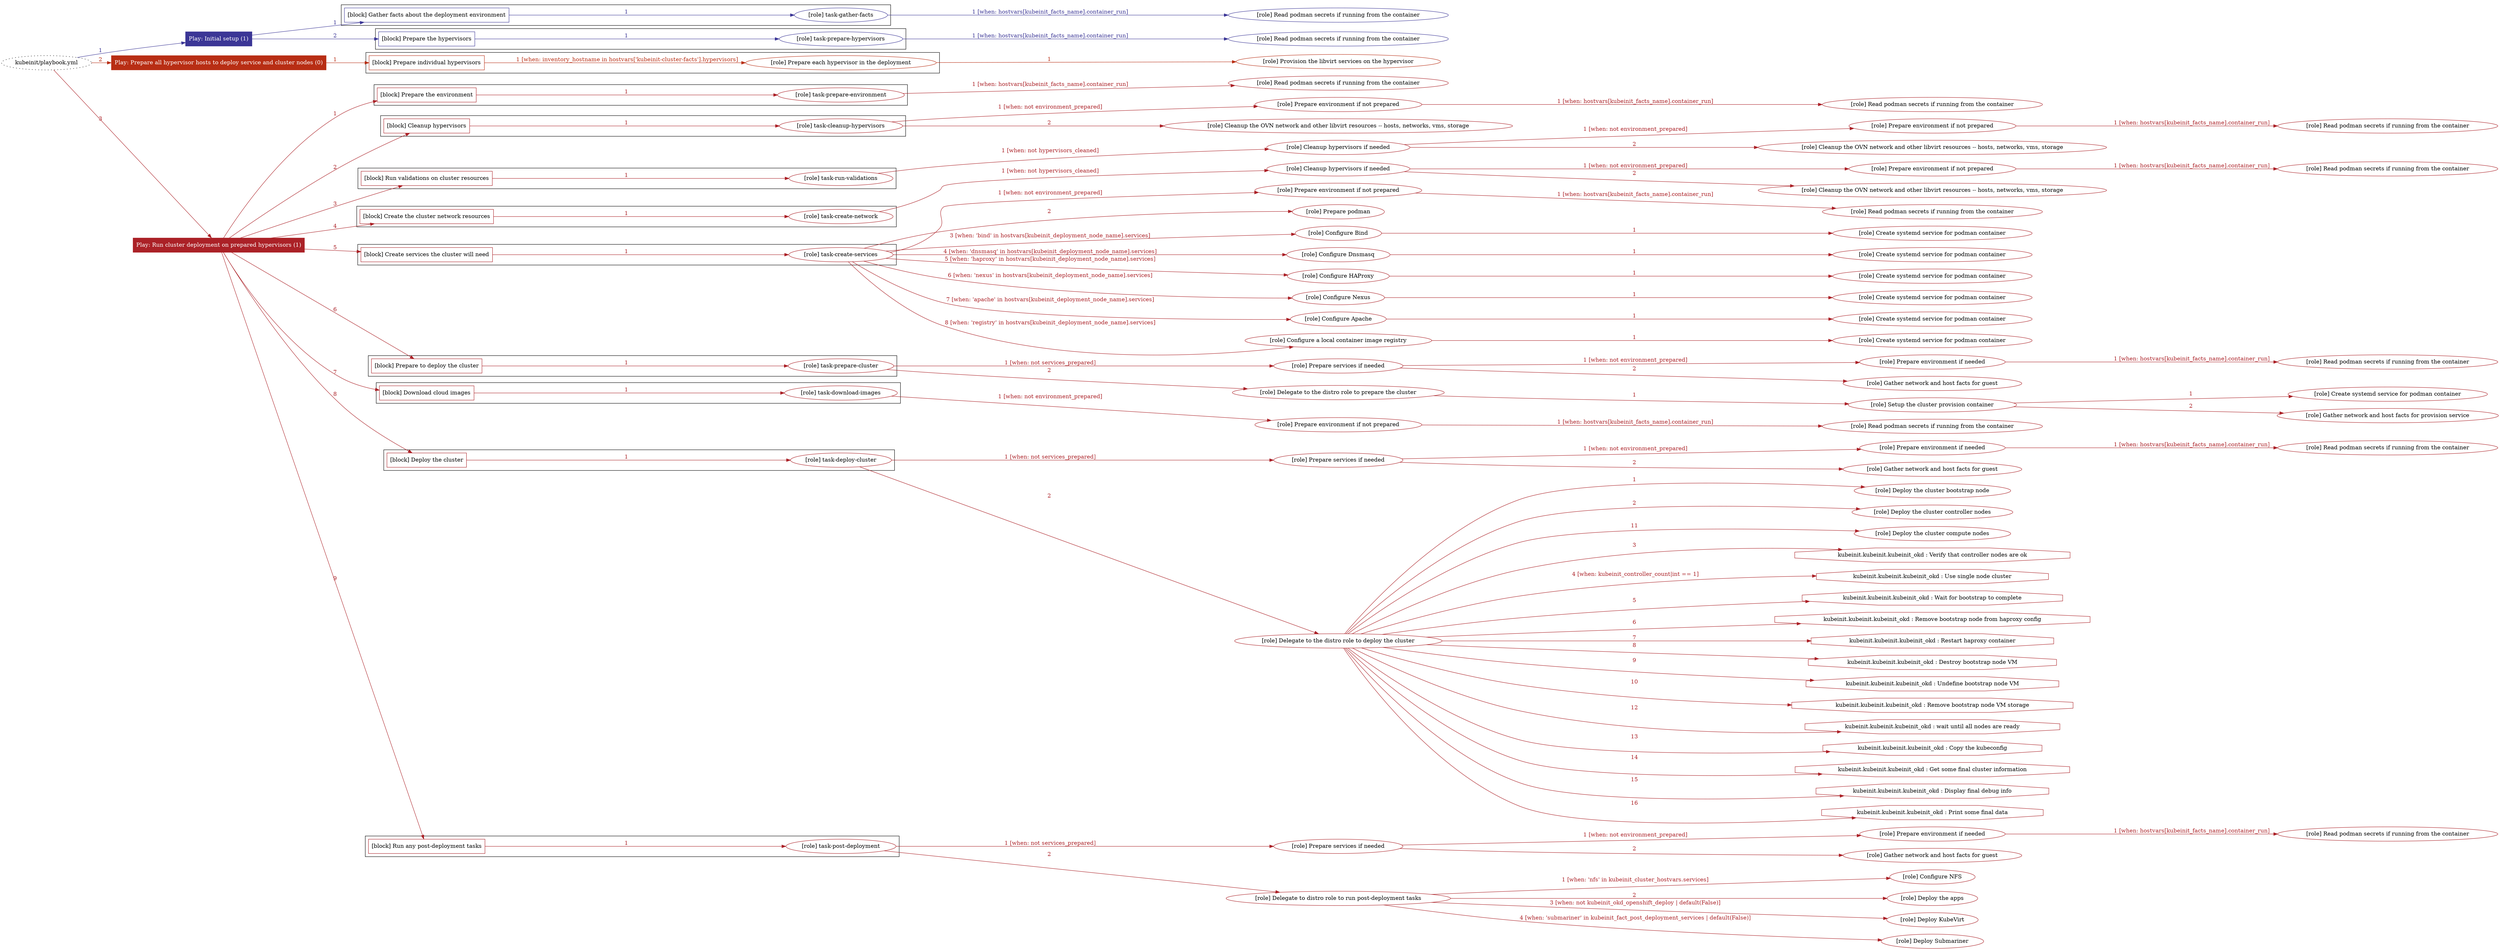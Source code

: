 digraph {
	graph [concentrate=true ordering=in rankdir=LR ratio=fill]
	edge [esep=5 sep=10]
	"kubeinit/playbook.yml" [id=root_node style=dotted]
	play_beb6df98 [label="Play: Initial setup (1)" color="#3b3696" fontcolor="#ffffff" id=play_beb6df98 shape=box style=filled tooltip=localhost]
	"kubeinit/playbook.yml" -> play_beb6df98 [label="1 " color="#3b3696" fontcolor="#3b3696" id=edge_f979b4ad labeltooltip="1 " tooltip="1 "]
	subgraph "Read podman secrets if running from the container" {
		role_65763124 [label="[role] Read podman secrets if running from the container" color="#3b3696" id=role_65763124 tooltip="Read podman secrets if running from the container"]
	}
	subgraph "task-gather-facts" {
		role_f396f6b7 [label="[role] task-gather-facts" color="#3b3696" id=role_f396f6b7 tooltip="task-gather-facts"]
		role_f396f6b7 -> role_65763124 [label="1 [when: hostvars[kubeinit_facts_name].container_run]" color="#3b3696" fontcolor="#3b3696" id=edge_bec0a5d9 labeltooltip="1 [when: hostvars[kubeinit_facts_name].container_run]" tooltip="1 [when: hostvars[kubeinit_facts_name].container_run]"]
	}
	subgraph "Read podman secrets if running from the container" {
		role_aa8299b4 [label="[role] Read podman secrets if running from the container" color="#3b3696" id=role_aa8299b4 tooltip="Read podman secrets if running from the container"]
	}
	subgraph "task-prepare-hypervisors" {
		role_48c12725 [label="[role] task-prepare-hypervisors" color="#3b3696" id=role_48c12725 tooltip="task-prepare-hypervisors"]
		role_48c12725 -> role_aa8299b4 [label="1 [when: hostvars[kubeinit_facts_name].container_run]" color="#3b3696" fontcolor="#3b3696" id=edge_88b26825 labeltooltip="1 [when: hostvars[kubeinit_facts_name].container_run]" tooltip="1 [when: hostvars[kubeinit_facts_name].container_run]"]
	}
	subgraph "Play: Initial setup (1)" {
		play_beb6df98 -> block_7c91dabb [label=1 color="#3b3696" fontcolor="#3b3696" id=edge_2ed8a9e9 labeltooltip=1 tooltip=1]
		subgraph cluster_block_7c91dabb {
			block_7c91dabb [label="[block] Gather facts about the deployment environment" color="#3b3696" id=block_7c91dabb labeltooltip="Gather facts about the deployment environment" shape=box tooltip="Gather facts about the deployment environment"]
			block_7c91dabb -> role_f396f6b7 [label="1 " color="#3b3696" fontcolor="#3b3696" id=edge_a33f95d1 labeltooltip="1 " tooltip="1 "]
		}
		play_beb6df98 -> block_846a11c9 [label=2 color="#3b3696" fontcolor="#3b3696" id=edge_5d63303c labeltooltip=2 tooltip=2]
		subgraph cluster_block_846a11c9 {
			block_846a11c9 [label="[block] Prepare the hypervisors" color="#3b3696" id=block_846a11c9 labeltooltip="Prepare the hypervisors" shape=box tooltip="Prepare the hypervisors"]
			block_846a11c9 -> role_48c12725 [label="1 " color="#3b3696" fontcolor="#3b3696" id=edge_1cf88042 labeltooltip="1 " tooltip="1 "]
		}
	}
	play_ebcc0b4e [label="Play: Prepare all hypervisor hosts to deploy service and cluster nodes (0)" color="#b82e14" fontcolor="#ffffff" id=play_ebcc0b4e shape=box style=filled tooltip="Play: Prepare all hypervisor hosts to deploy service and cluster nodes (0)"]
	"kubeinit/playbook.yml" -> play_ebcc0b4e [label="2 " color="#b82e14" fontcolor="#b82e14" id=edge_e8dfd211 labeltooltip="2 " tooltip="2 "]
	subgraph "Provision the libvirt services on the hypervisor" {
		role_e7d695b0 [label="[role] Provision the libvirt services on the hypervisor" color="#b82e14" id=role_e7d695b0 tooltip="Provision the libvirt services on the hypervisor"]
	}
	subgraph "Prepare each hypervisor in the deployment" {
		role_43ad960c [label="[role] Prepare each hypervisor in the deployment" color="#b82e14" id=role_43ad960c tooltip="Prepare each hypervisor in the deployment"]
		role_43ad960c -> role_e7d695b0 [label="1 " color="#b82e14" fontcolor="#b82e14" id=edge_7b1c90e3 labeltooltip="1 " tooltip="1 "]
	}
	subgraph "Play: Prepare all hypervisor hosts to deploy service and cluster nodes (0)" {
		play_ebcc0b4e -> block_4d70b502 [label=1 color="#b82e14" fontcolor="#b82e14" id=edge_0e42a628 labeltooltip=1 tooltip=1]
		subgraph cluster_block_4d70b502 {
			block_4d70b502 [label="[block] Prepare individual hypervisors" color="#b82e14" id=block_4d70b502 labeltooltip="Prepare individual hypervisors" shape=box tooltip="Prepare individual hypervisors"]
			block_4d70b502 -> role_43ad960c [label="1 [when: inventory_hostname in hostvars['kubeinit-cluster-facts'].hypervisors]" color="#b82e14" fontcolor="#b82e14" id=edge_7f79c7d9 labeltooltip="1 [when: inventory_hostname in hostvars['kubeinit-cluster-facts'].hypervisors]" tooltip="1 [when: inventory_hostname in hostvars['kubeinit-cluster-facts'].hypervisors]"]
		}
	}
	play_782c26e1 [label="Play: Run cluster deployment on prepared hypervisors (1)" color="#ab2127" fontcolor="#ffffff" id=play_782c26e1 shape=box style=filled tooltip=localhost]
	"kubeinit/playbook.yml" -> play_782c26e1 [label="3 " color="#ab2127" fontcolor="#ab2127" id=edge_5b07c4fb labeltooltip="3 " tooltip="3 "]
	subgraph "Read podman secrets if running from the container" {
		role_407a1eaf [label="[role] Read podman secrets if running from the container" color="#ab2127" id=role_407a1eaf tooltip="Read podman secrets if running from the container"]
	}
	subgraph "task-prepare-environment" {
		role_8d1f3de6 [label="[role] task-prepare-environment" color="#ab2127" id=role_8d1f3de6 tooltip="task-prepare-environment"]
		role_8d1f3de6 -> role_407a1eaf [label="1 [when: hostvars[kubeinit_facts_name].container_run]" color="#ab2127" fontcolor="#ab2127" id=edge_eb2741b6 labeltooltip="1 [when: hostvars[kubeinit_facts_name].container_run]" tooltip="1 [when: hostvars[kubeinit_facts_name].container_run]"]
	}
	subgraph "Read podman secrets if running from the container" {
		role_b69f57fd [label="[role] Read podman secrets if running from the container" color="#ab2127" id=role_b69f57fd tooltip="Read podman secrets if running from the container"]
	}
	subgraph "Prepare environment if not prepared" {
		role_87ae4872 [label="[role] Prepare environment if not prepared" color="#ab2127" id=role_87ae4872 tooltip="Prepare environment if not prepared"]
		role_87ae4872 -> role_b69f57fd [label="1 [when: hostvars[kubeinit_facts_name].container_run]" color="#ab2127" fontcolor="#ab2127" id=edge_9e1d2fb7 labeltooltip="1 [when: hostvars[kubeinit_facts_name].container_run]" tooltip="1 [when: hostvars[kubeinit_facts_name].container_run]"]
	}
	subgraph "Cleanup the OVN network and other libvirt resources -- hosts, networks, vms, storage" {
		role_f11f4fae [label="[role] Cleanup the OVN network and other libvirt resources -- hosts, networks, vms, storage" color="#ab2127" id=role_f11f4fae tooltip="Cleanup the OVN network and other libvirt resources -- hosts, networks, vms, storage"]
	}
	subgraph "task-cleanup-hypervisors" {
		role_9dc3311d [label="[role] task-cleanup-hypervisors" color="#ab2127" id=role_9dc3311d tooltip="task-cleanup-hypervisors"]
		role_9dc3311d -> role_87ae4872 [label="1 [when: not environment_prepared]" color="#ab2127" fontcolor="#ab2127" id=edge_ffb6b32e labeltooltip="1 [when: not environment_prepared]" tooltip="1 [when: not environment_prepared]"]
		role_9dc3311d -> role_f11f4fae [label="2 " color="#ab2127" fontcolor="#ab2127" id=edge_d5c5566e labeltooltip="2 " tooltip="2 "]
	}
	subgraph "Read podman secrets if running from the container" {
		role_7d41fbfd [label="[role] Read podman secrets if running from the container" color="#ab2127" id=role_7d41fbfd tooltip="Read podman secrets if running from the container"]
	}
	subgraph "Prepare environment if not prepared" {
		role_cbc0ae32 [label="[role] Prepare environment if not prepared" color="#ab2127" id=role_cbc0ae32 tooltip="Prepare environment if not prepared"]
		role_cbc0ae32 -> role_7d41fbfd [label="1 [when: hostvars[kubeinit_facts_name].container_run]" color="#ab2127" fontcolor="#ab2127" id=edge_6546a194 labeltooltip="1 [when: hostvars[kubeinit_facts_name].container_run]" tooltip="1 [when: hostvars[kubeinit_facts_name].container_run]"]
	}
	subgraph "Cleanup the OVN network and other libvirt resources -- hosts, networks, vms, storage" {
		role_1f32fbee [label="[role] Cleanup the OVN network and other libvirt resources -- hosts, networks, vms, storage" color="#ab2127" id=role_1f32fbee tooltip="Cleanup the OVN network and other libvirt resources -- hosts, networks, vms, storage"]
	}
	subgraph "Cleanup hypervisors if needed" {
		role_49f59381 [label="[role] Cleanup hypervisors if needed" color="#ab2127" id=role_49f59381 tooltip="Cleanup hypervisors if needed"]
		role_49f59381 -> role_cbc0ae32 [label="1 [when: not environment_prepared]" color="#ab2127" fontcolor="#ab2127" id=edge_cb8e9af0 labeltooltip="1 [when: not environment_prepared]" tooltip="1 [when: not environment_prepared]"]
		role_49f59381 -> role_1f32fbee [label="2 " color="#ab2127" fontcolor="#ab2127" id=edge_fba77754 labeltooltip="2 " tooltip="2 "]
	}
	subgraph "task-run-validations" {
		role_f9a11543 [label="[role] task-run-validations" color="#ab2127" id=role_f9a11543 tooltip="task-run-validations"]
		role_f9a11543 -> role_49f59381 [label="1 [when: not hypervisors_cleaned]" color="#ab2127" fontcolor="#ab2127" id=edge_a7401448 labeltooltip="1 [when: not hypervisors_cleaned]" tooltip="1 [when: not hypervisors_cleaned]"]
	}
	subgraph "Read podman secrets if running from the container" {
		role_28b66ce5 [label="[role] Read podman secrets if running from the container" color="#ab2127" id=role_28b66ce5 tooltip="Read podman secrets if running from the container"]
	}
	subgraph "Prepare environment if not prepared" {
		role_0a5b375f [label="[role] Prepare environment if not prepared" color="#ab2127" id=role_0a5b375f tooltip="Prepare environment if not prepared"]
		role_0a5b375f -> role_28b66ce5 [label="1 [when: hostvars[kubeinit_facts_name].container_run]" color="#ab2127" fontcolor="#ab2127" id=edge_24504c3b labeltooltip="1 [when: hostvars[kubeinit_facts_name].container_run]" tooltip="1 [when: hostvars[kubeinit_facts_name].container_run]"]
	}
	subgraph "Cleanup the OVN network and other libvirt resources -- hosts, networks, vms, storage" {
		role_e8a13423 [label="[role] Cleanup the OVN network and other libvirt resources -- hosts, networks, vms, storage" color="#ab2127" id=role_e8a13423 tooltip="Cleanup the OVN network and other libvirt resources -- hosts, networks, vms, storage"]
	}
	subgraph "Cleanup hypervisors if needed" {
		role_80a69704 [label="[role] Cleanup hypervisors if needed" color="#ab2127" id=role_80a69704 tooltip="Cleanup hypervisors if needed"]
		role_80a69704 -> role_0a5b375f [label="1 [when: not environment_prepared]" color="#ab2127" fontcolor="#ab2127" id=edge_45c08b2b labeltooltip="1 [when: not environment_prepared]" tooltip="1 [when: not environment_prepared]"]
		role_80a69704 -> role_e8a13423 [label="2 " color="#ab2127" fontcolor="#ab2127" id=edge_e7e716e5 labeltooltip="2 " tooltip="2 "]
	}
	subgraph "task-create-network" {
		role_6f5307b1 [label="[role] task-create-network" color="#ab2127" id=role_6f5307b1 tooltip="task-create-network"]
		role_6f5307b1 -> role_80a69704 [label="1 [when: not hypervisors_cleaned]" color="#ab2127" fontcolor="#ab2127" id=edge_5232649c labeltooltip="1 [when: not hypervisors_cleaned]" tooltip="1 [when: not hypervisors_cleaned]"]
	}
	subgraph "Read podman secrets if running from the container" {
		role_0e3a8a8d [label="[role] Read podman secrets if running from the container" color="#ab2127" id=role_0e3a8a8d tooltip="Read podman secrets if running from the container"]
	}
	subgraph "Prepare environment if not prepared" {
		role_36a3e8a0 [label="[role] Prepare environment if not prepared" color="#ab2127" id=role_36a3e8a0 tooltip="Prepare environment if not prepared"]
		role_36a3e8a0 -> role_0e3a8a8d [label="1 [when: hostvars[kubeinit_facts_name].container_run]" color="#ab2127" fontcolor="#ab2127" id=edge_87106956 labeltooltip="1 [when: hostvars[kubeinit_facts_name].container_run]" tooltip="1 [when: hostvars[kubeinit_facts_name].container_run]"]
	}
	subgraph "Prepare podman" {
		role_cc3acbe5 [label="[role] Prepare podman" color="#ab2127" id=role_cc3acbe5 tooltip="Prepare podman"]
	}
	subgraph "Create systemd service for podman container" {
		role_5433825f [label="[role] Create systemd service for podman container" color="#ab2127" id=role_5433825f tooltip="Create systemd service for podman container"]
	}
	subgraph "Configure Bind" {
		role_21dea16f [label="[role] Configure Bind" color="#ab2127" id=role_21dea16f tooltip="Configure Bind"]
		role_21dea16f -> role_5433825f [label="1 " color="#ab2127" fontcolor="#ab2127" id=edge_c1795eb4 labeltooltip="1 " tooltip="1 "]
	}
	subgraph "Create systemd service for podman container" {
		role_903eb1d4 [label="[role] Create systemd service for podman container" color="#ab2127" id=role_903eb1d4 tooltip="Create systemd service for podman container"]
	}
	subgraph "Configure Dnsmasq" {
		role_d7f77189 [label="[role] Configure Dnsmasq" color="#ab2127" id=role_d7f77189 tooltip="Configure Dnsmasq"]
		role_d7f77189 -> role_903eb1d4 [label="1 " color="#ab2127" fontcolor="#ab2127" id=edge_126922ac labeltooltip="1 " tooltip="1 "]
	}
	subgraph "Create systemd service for podman container" {
		role_eb95604a [label="[role] Create systemd service for podman container" color="#ab2127" id=role_eb95604a tooltip="Create systemd service for podman container"]
	}
	subgraph "Configure HAProxy" {
		role_736ad84c [label="[role] Configure HAProxy" color="#ab2127" id=role_736ad84c tooltip="Configure HAProxy"]
		role_736ad84c -> role_eb95604a [label="1 " color="#ab2127" fontcolor="#ab2127" id=edge_c0164133 labeltooltip="1 " tooltip="1 "]
	}
	subgraph "Create systemd service for podman container" {
		role_12e69553 [label="[role] Create systemd service for podman container" color="#ab2127" id=role_12e69553 tooltip="Create systemd service for podman container"]
	}
	subgraph "Configure Nexus" {
		role_f0e0ccf6 [label="[role] Configure Nexus" color="#ab2127" id=role_f0e0ccf6 tooltip="Configure Nexus"]
		role_f0e0ccf6 -> role_12e69553 [label="1 " color="#ab2127" fontcolor="#ab2127" id=edge_6504407a labeltooltip="1 " tooltip="1 "]
	}
	subgraph "Create systemd service for podman container" {
		role_4928d03d [label="[role] Create systemd service for podman container" color="#ab2127" id=role_4928d03d tooltip="Create systemd service for podman container"]
	}
	subgraph "Configure Apache" {
		role_aabf4092 [label="[role] Configure Apache" color="#ab2127" id=role_aabf4092 tooltip="Configure Apache"]
		role_aabf4092 -> role_4928d03d [label="1 " color="#ab2127" fontcolor="#ab2127" id=edge_ee86c26c labeltooltip="1 " tooltip="1 "]
	}
	subgraph "Create systemd service for podman container" {
		role_69f9ea62 [label="[role] Create systemd service for podman container" color="#ab2127" id=role_69f9ea62 tooltip="Create systemd service for podman container"]
	}
	subgraph "Configure a local container image registry" {
		role_1d091d90 [label="[role] Configure a local container image registry" color="#ab2127" id=role_1d091d90 tooltip="Configure a local container image registry"]
		role_1d091d90 -> role_69f9ea62 [label="1 " color="#ab2127" fontcolor="#ab2127" id=edge_fd6f3926 labeltooltip="1 " tooltip="1 "]
	}
	subgraph "task-create-services" {
		role_812f182f [label="[role] task-create-services" color="#ab2127" id=role_812f182f tooltip="task-create-services"]
		role_812f182f -> role_36a3e8a0 [label="1 [when: not environment_prepared]" color="#ab2127" fontcolor="#ab2127" id=edge_425927d6 labeltooltip="1 [when: not environment_prepared]" tooltip="1 [when: not environment_prepared]"]
		role_812f182f -> role_cc3acbe5 [label="2 " color="#ab2127" fontcolor="#ab2127" id=edge_71b0c11b labeltooltip="2 " tooltip="2 "]
		role_812f182f -> role_21dea16f [label="3 [when: 'bind' in hostvars[kubeinit_deployment_node_name].services]" color="#ab2127" fontcolor="#ab2127" id=edge_b1337686 labeltooltip="3 [when: 'bind' in hostvars[kubeinit_deployment_node_name].services]" tooltip="3 [when: 'bind' in hostvars[kubeinit_deployment_node_name].services]"]
		role_812f182f -> role_d7f77189 [label="4 [when: 'dnsmasq' in hostvars[kubeinit_deployment_node_name].services]" color="#ab2127" fontcolor="#ab2127" id=edge_41073904 labeltooltip="4 [when: 'dnsmasq' in hostvars[kubeinit_deployment_node_name].services]" tooltip="4 [when: 'dnsmasq' in hostvars[kubeinit_deployment_node_name].services]"]
		role_812f182f -> role_736ad84c [label="5 [when: 'haproxy' in hostvars[kubeinit_deployment_node_name].services]" color="#ab2127" fontcolor="#ab2127" id=edge_fd6c35db labeltooltip="5 [when: 'haproxy' in hostvars[kubeinit_deployment_node_name].services]" tooltip="5 [when: 'haproxy' in hostvars[kubeinit_deployment_node_name].services]"]
		role_812f182f -> role_f0e0ccf6 [label="6 [when: 'nexus' in hostvars[kubeinit_deployment_node_name].services]" color="#ab2127" fontcolor="#ab2127" id=edge_9c321890 labeltooltip="6 [when: 'nexus' in hostvars[kubeinit_deployment_node_name].services]" tooltip="6 [when: 'nexus' in hostvars[kubeinit_deployment_node_name].services]"]
		role_812f182f -> role_aabf4092 [label="7 [when: 'apache' in hostvars[kubeinit_deployment_node_name].services]" color="#ab2127" fontcolor="#ab2127" id=edge_f09a93dc labeltooltip="7 [when: 'apache' in hostvars[kubeinit_deployment_node_name].services]" tooltip="7 [when: 'apache' in hostvars[kubeinit_deployment_node_name].services]"]
		role_812f182f -> role_1d091d90 [label="8 [when: 'registry' in hostvars[kubeinit_deployment_node_name].services]" color="#ab2127" fontcolor="#ab2127" id=edge_af63c856 labeltooltip="8 [when: 'registry' in hostvars[kubeinit_deployment_node_name].services]" tooltip="8 [when: 'registry' in hostvars[kubeinit_deployment_node_name].services]"]
	}
	subgraph "Read podman secrets if running from the container" {
		role_5840b819 [label="[role] Read podman secrets if running from the container" color="#ab2127" id=role_5840b819 tooltip="Read podman secrets if running from the container"]
	}
	subgraph "Prepare environment if needed" {
		role_1c25679b [label="[role] Prepare environment if needed" color="#ab2127" id=role_1c25679b tooltip="Prepare environment if needed"]
		role_1c25679b -> role_5840b819 [label="1 [when: hostvars[kubeinit_facts_name].container_run]" color="#ab2127" fontcolor="#ab2127" id=edge_a682bf34 labeltooltip="1 [when: hostvars[kubeinit_facts_name].container_run]" tooltip="1 [when: hostvars[kubeinit_facts_name].container_run]"]
	}
	subgraph "Gather network and host facts for guest" {
		role_d2c0c698 [label="[role] Gather network and host facts for guest" color="#ab2127" id=role_d2c0c698 tooltip="Gather network and host facts for guest"]
	}
	subgraph "Prepare services if needed" {
		role_31ff8ffa [label="[role] Prepare services if needed" color="#ab2127" id=role_31ff8ffa tooltip="Prepare services if needed"]
		role_31ff8ffa -> role_1c25679b [label="1 [when: not environment_prepared]" color="#ab2127" fontcolor="#ab2127" id=edge_fb18117f labeltooltip="1 [when: not environment_prepared]" tooltip="1 [when: not environment_prepared]"]
		role_31ff8ffa -> role_d2c0c698 [label="2 " color="#ab2127" fontcolor="#ab2127" id=edge_523a8d9b labeltooltip="2 " tooltip="2 "]
	}
	subgraph "Create systemd service for podman container" {
		role_4d495f37 [label="[role] Create systemd service for podman container" color="#ab2127" id=role_4d495f37 tooltip="Create systemd service for podman container"]
	}
	subgraph "Gather network and host facts for provision service" {
		role_b87346a0 [label="[role] Gather network and host facts for provision service" color="#ab2127" id=role_b87346a0 tooltip="Gather network and host facts for provision service"]
	}
	subgraph "Setup the cluster provision container" {
		role_a97bce7f [label="[role] Setup the cluster provision container" color="#ab2127" id=role_a97bce7f tooltip="Setup the cluster provision container"]
		role_a97bce7f -> role_4d495f37 [label="1 " color="#ab2127" fontcolor="#ab2127" id=edge_39ea41d6 labeltooltip="1 " tooltip="1 "]
		role_a97bce7f -> role_b87346a0 [label="2 " color="#ab2127" fontcolor="#ab2127" id=edge_1e3fec57 labeltooltip="2 " tooltip="2 "]
	}
	subgraph "Delegate to the distro role to prepare the cluster" {
		role_828e3390 [label="[role] Delegate to the distro role to prepare the cluster" color="#ab2127" id=role_828e3390 tooltip="Delegate to the distro role to prepare the cluster"]
		role_828e3390 -> role_a97bce7f [label="1 " color="#ab2127" fontcolor="#ab2127" id=edge_5de06309 labeltooltip="1 " tooltip="1 "]
	}
	subgraph "task-prepare-cluster" {
		role_1b62bbdf [label="[role] task-prepare-cluster" color="#ab2127" id=role_1b62bbdf tooltip="task-prepare-cluster"]
		role_1b62bbdf -> role_31ff8ffa [label="1 [when: not services_prepared]" color="#ab2127" fontcolor="#ab2127" id=edge_72556c6d labeltooltip="1 [when: not services_prepared]" tooltip="1 [when: not services_prepared]"]
		role_1b62bbdf -> role_828e3390 [label="2 " color="#ab2127" fontcolor="#ab2127" id=edge_af3f3f82 labeltooltip="2 " tooltip="2 "]
	}
	subgraph "Read podman secrets if running from the container" {
		role_433c898c [label="[role] Read podman secrets if running from the container" color="#ab2127" id=role_433c898c tooltip="Read podman secrets if running from the container"]
	}
	subgraph "Prepare environment if not prepared" {
		role_2fe8ee17 [label="[role] Prepare environment if not prepared" color="#ab2127" id=role_2fe8ee17 tooltip="Prepare environment if not prepared"]
		role_2fe8ee17 -> role_433c898c [label="1 [when: hostvars[kubeinit_facts_name].container_run]" color="#ab2127" fontcolor="#ab2127" id=edge_93eaaf4f labeltooltip="1 [when: hostvars[kubeinit_facts_name].container_run]" tooltip="1 [when: hostvars[kubeinit_facts_name].container_run]"]
	}
	subgraph "task-download-images" {
		role_f409f227 [label="[role] task-download-images" color="#ab2127" id=role_f409f227 tooltip="task-download-images"]
		role_f409f227 -> role_2fe8ee17 [label="1 [when: not environment_prepared]" color="#ab2127" fontcolor="#ab2127" id=edge_596cacd6 labeltooltip="1 [when: not environment_prepared]" tooltip="1 [when: not environment_prepared]"]
	}
	subgraph "Read podman secrets if running from the container" {
		role_3b1743e9 [label="[role] Read podman secrets if running from the container" color="#ab2127" id=role_3b1743e9 tooltip="Read podman secrets if running from the container"]
	}
	subgraph "Prepare environment if needed" {
		role_75bf53e7 [label="[role] Prepare environment if needed" color="#ab2127" id=role_75bf53e7 tooltip="Prepare environment if needed"]
		role_75bf53e7 -> role_3b1743e9 [label="1 [when: hostvars[kubeinit_facts_name].container_run]" color="#ab2127" fontcolor="#ab2127" id=edge_e37deb60 labeltooltip="1 [when: hostvars[kubeinit_facts_name].container_run]" tooltip="1 [when: hostvars[kubeinit_facts_name].container_run]"]
	}
	subgraph "Gather network and host facts for guest" {
		role_2fcd4cb2 [label="[role] Gather network and host facts for guest" color="#ab2127" id=role_2fcd4cb2 tooltip="Gather network and host facts for guest"]
	}
	subgraph "Prepare services if needed" {
		role_5b7c7ee6 [label="[role] Prepare services if needed" color="#ab2127" id=role_5b7c7ee6 tooltip="Prepare services if needed"]
		role_5b7c7ee6 -> role_75bf53e7 [label="1 [when: not environment_prepared]" color="#ab2127" fontcolor="#ab2127" id=edge_03af8e6e labeltooltip="1 [when: not environment_prepared]" tooltip="1 [when: not environment_prepared]"]
		role_5b7c7ee6 -> role_2fcd4cb2 [label="2 " color="#ab2127" fontcolor="#ab2127" id=edge_855ce4eb labeltooltip="2 " tooltip="2 "]
	}
	subgraph "Deploy the cluster bootstrap node" {
		role_b4bc7d3b [label="[role] Deploy the cluster bootstrap node" color="#ab2127" id=role_b4bc7d3b tooltip="Deploy the cluster bootstrap node"]
	}
	subgraph "Deploy the cluster controller nodes" {
		role_09bc9a74 [label="[role] Deploy the cluster controller nodes" color="#ab2127" id=role_09bc9a74 tooltip="Deploy the cluster controller nodes"]
	}
	subgraph "Deploy the cluster compute nodes" {
		role_91dfa151 [label="[role] Deploy the cluster compute nodes" color="#ab2127" id=role_91dfa151 tooltip="Deploy the cluster compute nodes"]
	}
	subgraph "Delegate to the distro role to deploy the cluster" {
		role_bb61e9aa [label="[role] Delegate to the distro role to deploy the cluster" color="#ab2127" id=role_bb61e9aa tooltip="Delegate to the distro role to deploy the cluster"]
		role_bb61e9aa -> role_b4bc7d3b [label="1 " color="#ab2127" fontcolor="#ab2127" id=edge_23c02305 labeltooltip="1 " tooltip="1 "]
		role_bb61e9aa -> role_09bc9a74 [label="2 " color="#ab2127" fontcolor="#ab2127" id=edge_055aa1eb labeltooltip="2 " tooltip="2 "]
		task_4987b565 [label="kubeinit.kubeinit.kubeinit_okd : Verify that controller nodes are ok" color="#ab2127" id=task_4987b565 shape=octagon tooltip="kubeinit.kubeinit.kubeinit_okd : Verify that controller nodes are ok"]
		role_bb61e9aa -> task_4987b565 [label="3 " color="#ab2127" fontcolor="#ab2127" id=edge_e1be13bb labeltooltip="3 " tooltip="3 "]
		task_7a904d01 [label="kubeinit.kubeinit.kubeinit_okd : Use single node cluster" color="#ab2127" id=task_7a904d01 shape=octagon tooltip="kubeinit.kubeinit.kubeinit_okd : Use single node cluster"]
		role_bb61e9aa -> task_7a904d01 [label="4 [when: kubeinit_controller_count|int == 1]" color="#ab2127" fontcolor="#ab2127" id=edge_d44f76da labeltooltip="4 [when: kubeinit_controller_count|int == 1]" tooltip="4 [when: kubeinit_controller_count|int == 1]"]
		task_cff91ef4 [label="kubeinit.kubeinit.kubeinit_okd : Wait for bootstrap to complete" color="#ab2127" id=task_cff91ef4 shape=octagon tooltip="kubeinit.kubeinit.kubeinit_okd : Wait for bootstrap to complete"]
		role_bb61e9aa -> task_cff91ef4 [label="5 " color="#ab2127" fontcolor="#ab2127" id=edge_66f8bea5 labeltooltip="5 " tooltip="5 "]
		task_35760f9f [label="kubeinit.kubeinit.kubeinit_okd : Remove bootstrap node from haproxy config" color="#ab2127" id=task_35760f9f shape=octagon tooltip="kubeinit.kubeinit.kubeinit_okd : Remove bootstrap node from haproxy config"]
		role_bb61e9aa -> task_35760f9f [label="6 " color="#ab2127" fontcolor="#ab2127" id=edge_e04b9b4e labeltooltip="6 " tooltip="6 "]
		task_a9917eef [label="kubeinit.kubeinit.kubeinit_okd : Restart haproxy container" color="#ab2127" id=task_a9917eef shape=octagon tooltip="kubeinit.kubeinit.kubeinit_okd : Restart haproxy container"]
		role_bb61e9aa -> task_a9917eef [label="7 " color="#ab2127" fontcolor="#ab2127" id=edge_b7da5b36 labeltooltip="7 " tooltip="7 "]
		task_8d377762 [label="kubeinit.kubeinit.kubeinit_okd : Destroy bootstrap node VM" color="#ab2127" id=task_8d377762 shape=octagon tooltip="kubeinit.kubeinit.kubeinit_okd : Destroy bootstrap node VM"]
		role_bb61e9aa -> task_8d377762 [label="8 " color="#ab2127" fontcolor="#ab2127" id=edge_653ad0fe labeltooltip="8 " tooltip="8 "]
		task_9e70fee1 [label="kubeinit.kubeinit.kubeinit_okd : Undefine bootstrap node VM" color="#ab2127" id=task_9e70fee1 shape=octagon tooltip="kubeinit.kubeinit.kubeinit_okd : Undefine bootstrap node VM"]
		role_bb61e9aa -> task_9e70fee1 [label="9 " color="#ab2127" fontcolor="#ab2127" id=edge_3885bbc8 labeltooltip="9 " tooltip="9 "]
		task_bc92e242 [label="kubeinit.kubeinit.kubeinit_okd : Remove bootstrap node VM storage" color="#ab2127" id=task_bc92e242 shape=octagon tooltip="kubeinit.kubeinit.kubeinit_okd : Remove bootstrap node VM storage"]
		role_bb61e9aa -> task_bc92e242 [label="10 " color="#ab2127" fontcolor="#ab2127" id=edge_2957e6aa labeltooltip="10 " tooltip="10 "]
		role_bb61e9aa -> role_91dfa151 [label="11 " color="#ab2127" fontcolor="#ab2127" id=edge_8a92fbb9 labeltooltip="11 " tooltip="11 "]
		task_57d99b15 [label="kubeinit.kubeinit.kubeinit_okd : wait until all nodes are ready" color="#ab2127" id=task_57d99b15 shape=octagon tooltip="kubeinit.kubeinit.kubeinit_okd : wait until all nodes are ready"]
		role_bb61e9aa -> task_57d99b15 [label="12 " color="#ab2127" fontcolor="#ab2127" id=edge_f9b4eb9e labeltooltip="12 " tooltip="12 "]
		task_11178fbe [label="kubeinit.kubeinit.kubeinit_okd : Copy the kubeconfig" color="#ab2127" id=task_11178fbe shape=octagon tooltip="kubeinit.kubeinit.kubeinit_okd : Copy the kubeconfig"]
		role_bb61e9aa -> task_11178fbe [label="13 " color="#ab2127" fontcolor="#ab2127" id=edge_ffd95c90 labeltooltip="13 " tooltip="13 "]
		task_33ab51a7 [label="kubeinit.kubeinit.kubeinit_okd : Get some final cluster information" color="#ab2127" id=task_33ab51a7 shape=octagon tooltip="kubeinit.kubeinit.kubeinit_okd : Get some final cluster information"]
		role_bb61e9aa -> task_33ab51a7 [label="14 " color="#ab2127" fontcolor="#ab2127" id=edge_21959568 labeltooltip="14 " tooltip="14 "]
		task_abda59a9 [label="kubeinit.kubeinit.kubeinit_okd : Display final debug info" color="#ab2127" id=task_abda59a9 shape=octagon tooltip="kubeinit.kubeinit.kubeinit_okd : Display final debug info"]
		role_bb61e9aa -> task_abda59a9 [label="15 " color="#ab2127" fontcolor="#ab2127" id=edge_6cbaa018 labeltooltip="15 " tooltip="15 "]
		task_c03aa1ad [label="kubeinit.kubeinit.kubeinit_okd : Print some final data" color="#ab2127" id=task_c03aa1ad shape=octagon tooltip="kubeinit.kubeinit.kubeinit_okd : Print some final data"]
		role_bb61e9aa -> task_c03aa1ad [label="16 " color="#ab2127" fontcolor="#ab2127" id=edge_952703aa labeltooltip="16 " tooltip="16 "]
	}
	subgraph "task-deploy-cluster" {
		role_7fc6ead3 [label="[role] task-deploy-cluster" color="#ab2127" id=role_7fc6ead3 tooltip="task-deploy-cluster"]
		role_7fc6ead3 -> role_5b7c7ee6 [label="1 [when: not services_prepared]" color="#ab2127" fontcolor="#ab2127" id=edge_f87c7c2e labeltooltip="1 [when: not services_prepared]" tooltip="1 [when: not services_prepared]"]
		role_7fc6ead3 -> role_bb61e9aa [label="2 " color="#ab2127" fontcolor="#ab2127" id=edge_8c2844b3 labeltooltip="2 " tooltip="2 "]
	}
	subgraph "Read podman secrets if running from the container" {
		role_30d4c4e9 [label="[role] Read podman secrets if running from the container" color="#ab2127" id=role_30d4c4e9 tooltip="Read podman secrets if running from the container"]
	}
	subgraph "Prepare environment if needed" {
		role_43b03b45 [label="[role] Prepare environment if needed" color="#ab2127" id=role_43b03b45 tooltip="Prepare environment if needed"]
		role_43b03b45 -> role_30d4c4e9 [label="1 [when: hostvars[kubeinit_facts_name].container_run]" color="#ab2127" fontcolor="#ab2127" id=edge_88b794d0 labeltooltip="1 [when: hostvars[kubeinit_facts_name].container_run]" tooltip="1 [when: hostvars[kubeinit_facts_name].container_run]"]
	}
	subgraph "Gather network and host facts for guest" {
		role_ea27b1e5 [label="[role] Gather network and host facts for guest" color="#ab2127" id=role_ea27b1e5 tooltip="Gather network and host facts for guest"]
	}
	subgraph "Prepare services if needed" {
		role_ff89d76e [label="[role] Prepare services if needed" color="#ab2127" id=role_ff89d76e tooltip="Prepare services if needed"]
		role_ff89d76e -> role_43b03b45 [label="1 [when: not environment_prepared]" color="#ab2127" fontcolor="#ab2127" id=edge_9a390cf3 labeltooltip="1 [when: not environment_prepared]" tooltip="1 [when: not environment_prepared]"]
		role_ff89d76e -> role_ea27b1e5 [label="2 " color="#ab2127" fontcolor="#ab2127" id=edge_4b6d9536 labeltooltip="2 " tooltip="2 "]
	}
	subgraph "Configure NFS" {
		role_6df7f210 [label="[role] Configure NFS" color="#ab2127" id=role_6df7f210 tooltip="Configure NFS"]
	}
	subgraph "Deploy the apps" {
		role_53c8076b [label="[role] Deploy the apps" color="#ab2127" id=role_53c8076b tooltip="Deploy the apps"]
	}
	subgraph "Deploy KubeVirt" {
		role_c2838fe5 [label="[role] Deploy KubeVirt" color="#ab2127" id=role_c2838fe5 tooltip="Deploy KubeVirt"]
	}
	subgraph "Deploy Submariner" {
		role_2e8bd966 [label="[role] Deploy Submariner" color="#ab2127" id=role_2e8bd966 tooltip="Deploy Submariner"]
	}
	subgraph "Delegate to distro role to run post-deployment tasks" {
		role_3f6ddd1b [label="[role] Delegate to distro role to run post-deployment tasks" color="#ab2127" id=role_3f6ddd1b tooltip="Delegate to distro role to run post-deployment tasks"]
		role_3f6ddd1b -> role_6df7f210 [label="1 [when: 'nfs' in kubeinit_cluster_hostvars.services]" color="#ab2127" fontcolor="#ab2127" id=edge_4b16d905 labeltooltip="1 [when: 'nfs' in kubeinit_cluster_hostvars.services]" tooltip="1 [when: 'nfs' in kubeinit_cluster_hostvars.services]"]
		role_3f6ddd1b -> role_53c8076b [label="2 " color="#ab2127" fontcolor="#ab2127" id=edge_85892285 labeltooltip="2 " tooltip="2 "]
		role_3f6ddd1b -> role_c2838fe5 [label="3 [when: not kubeinit_okd_openshift_deploy | default(False)]" color="#ab2127" fontcolor="#ab2127" id=edge_c1bcc189 labeltooltip="3 [when: not kubeinit_okd_openshift_deploy | default(False)]" tooltip="3 [when: not kubeinit_okd_openshift_deploy | default(False)]"]
		role_3f6ddd1b -> role_2e8bd966 [label="4 [when: 'submariner' in kubeinit_fact_post_deployment_services | default(False)]" color="#ab2127" fontcolor="#ab2127" id=edge_c5c6d5fe labeltooltip="4 [when: 'submariner' in kubeinit_fact_post_deployment_services | default(False)]" tooltip="4 [when: 'submariner' in kubeinit_fact_post_deployment_services | default(False)]"]
	}
	subgraph "task-post-deployment" {
		role_efd0f2e9 [label="[role] task-post-deployment" color="#ab2127" id=role_efd0f2e9 tooltip="task-post-deployment"]
		role_efd0f2e9 -> role_ff89d76e [label="1 [when: not services_prepared]" color="#ab2127" fontcolor="#ab2127" id=edge_c0508259 labeltooltip="1 [when: not services_prepared]" tooltip="1 [when: not services_prepared]"]
		role_efd0f2e9 -> role_3f6ddd1b [label="2 " color="#ab2127" fontcolor="#ab2127" id=edge_d485db2b labeltooltip="2 " tooltip="2 "]
	}
	subgraph "Play: Run cluster deployment on prepared hypervisors (1)" {
		play_782c26e1 -> block_92b2fc8b [label=1 color="#ab2127" fontcolor="#ab2127" id=edge_d76a1c6f labeltooltip=1 tooltip=1]
		subgraph cluster_block_92b2fc8b {
			block_92b2fc8b [label="[block] Prepare the environment" color="#ab2127" id=block_92b2fc8b labeltooltip="Prepare the environment" shape=box tooltip="Prepare the environment"]
			block_92b2fc8b -> role_8d1f3de6 [label="1 " color="#ab2127" fontcolor="#ab2127" id=edge_6c590c31 labeltooltip="1 " tooltip="1 "]
		}
		play_782c26e1 -> block_78a37ba9 [label=2 color="#ab2127" fontcolor="#ab2127" id=edge_eec5d992 labeltooltip=2 tooltip=2]
		subgraph cluster_block_78a37ba9 {
			block_78a37ba9 [label="[block] Cleanup hypervisors" color="#ab2127" id=block_78a37ba9 labeltooltip="Cleanup hypervisors" shape=box tooltip="Cleanup hypervisors"]
			block_78a37ba9 -> role_9dc3311d [label="1 " color="#ab2127" fontcolor="#ab2127" id=edge_cf00d762 labeltooltip="1 " tooltip="1 "]
		}
		play_782c26e1 -> block_664e148b [label=3 color="#ab2127" fontcolor="#ab2127" id=edge_a7b52c3b labeltooltip=3 tooltip=3]
		subgraph cluster_block_664e148b {
			block_664e148b [label="[block] Run validations on cluster resources" color="#ab2127" id=block_664e148b labeltooltip="Run validations on cluster resources" shape=box tooltip="Run validations on cluster resources"]
			block_664e148b -> role_f9a11543 [label="1 " color="#ab2127" fontcolor="#ab2127" id=edge_7a8f0913 labeltooltip="1 " tooltip="1 "]
		}
		play_782c26e1 -> block_bf7277d5 [label=4 color="#ab2127" fontcolor="#ab2127" id=edge_9385aa04 labeltooltip=4 tooltip=4]
		subgraph cluster_block_bf7277d5 {
			block_bf7277d5 [label="[block] Create the cluster network resources" color="#ab2127" id=block_bf7277d5 labeltooltip="Create the cluster network resources" shape=box tooltip="Create the cluster network resources"]
			block_bf7277d5 -> role_6f5307b1 [label="1 " color="#ab2127" fontcolor="#ab2127" id=edge_e45b7ef1 labeltooltip="1 " tooltip="1 "]
		}
		play_782c26e1 -> block_7f038728 [label=5 color="#ab2127" fontcolor="#ab2127" id=edge_c32402cd labeltooltip=5 tooltip=5]
		subgraph cluster_block_7f038728 {
			block_7f038728 [label="[block] Create services the cluster will need" color="#ab2127" id=block_7f038728 labeltooltip="Create services the cluster will need" shape=box tooltip="Create services the cluster will need"]
			block_7f038728 -> role_812f182f [label="1 " color="#ab2127" fontcolor="#ab2127" id=edge_428ffb44 labeltooltip="1 " tooltip="1 "]
		}
		play_782c26e1 -> block_c2075fd9 [label=6 color="#ab2127" fontcolor="#ab2127" id=edge_f746da66 labeltooltip=6 tooltip=6]
		subgraph cluster_block_c2075fd9 {
			block_c2075fd9 [label="[block] Prepare to deploy the cluster" color="#ab2127" id=block_c2075fd9 labeltooltip="Prepare to deploy the cluster" shape=box tooltip="Prepare to deploy the cluster"]
			block_c2075fd9 -> role_1b62bbdf [label="1 " color="#ab2127" fontcolor="#ab2127" id=edge_2c462316 labeltooltip="1 " tooltip="1 "]
		}
		play_782c26e1 -> block_6953da31 [label=7 color="#ab2127" fontcolor="#ab2127" id=edge_c2d42314 labeltooltip=7 tooltip=7]
		subgraph cluster_block_6953da31 {
			block_6953da31 [label="[block] Download cloud images" color="#ab2127" id=block_6953da31 labeltooltip="Download cloud images" shape=box tooltip="Download cloud images"]
			block_6953da31 -> role_f409f227 [label="1 " color="#ab2127" fontcolor="#ab2127" id=edge_50270d3f labeltooltip="1 " tooltip="1 "]
		}
		play_782c26e1 -> block_a42847ac [label=8 color="#ab2127" fontcolor="#ab2127" id=edge_36811ec6 labeltooltip=8 tooltip=8]
		subgraph cluster_block_a42847ac {
			block_a42847ac [label="[block] Deploy the cluster" color="#ab2127" id=block_a42847ac labeltooltip="Deploy the cluster" shape=box tooltip="Deploy the cluster"]
			block_a42847ac -> role_7fc6ead3 [label="1 " color="#ab2127" fontcolor="#ab2127" id=edge_a7c7f50d labeltooltip="1 " tooltip="1 "]
		}
		play_782c26e1 -> block_a1390f4b [label=9 color="#ab2127" fontcolor="#ab2127" id=edge_fd800efe labeltooltip=9 tooltip=9]
		subgraph cluster_block_a1390f4b {
			block_a1390f4b [label="[block] Run any post-deployment tasks" color="#ab2127" id=block_a1390f4b labeltooltip="Run any post-deployment tasks" shape=box tooltip="Run any post-deployment tasks"]
			block_a1390f4b -> role_efd0f2e9 [label="1 " color="#ab2127" fontcolor="#ab2127" id=edge_c586cabf labeltooltip="1 " tooltip="1 "]
		}
	}
}
